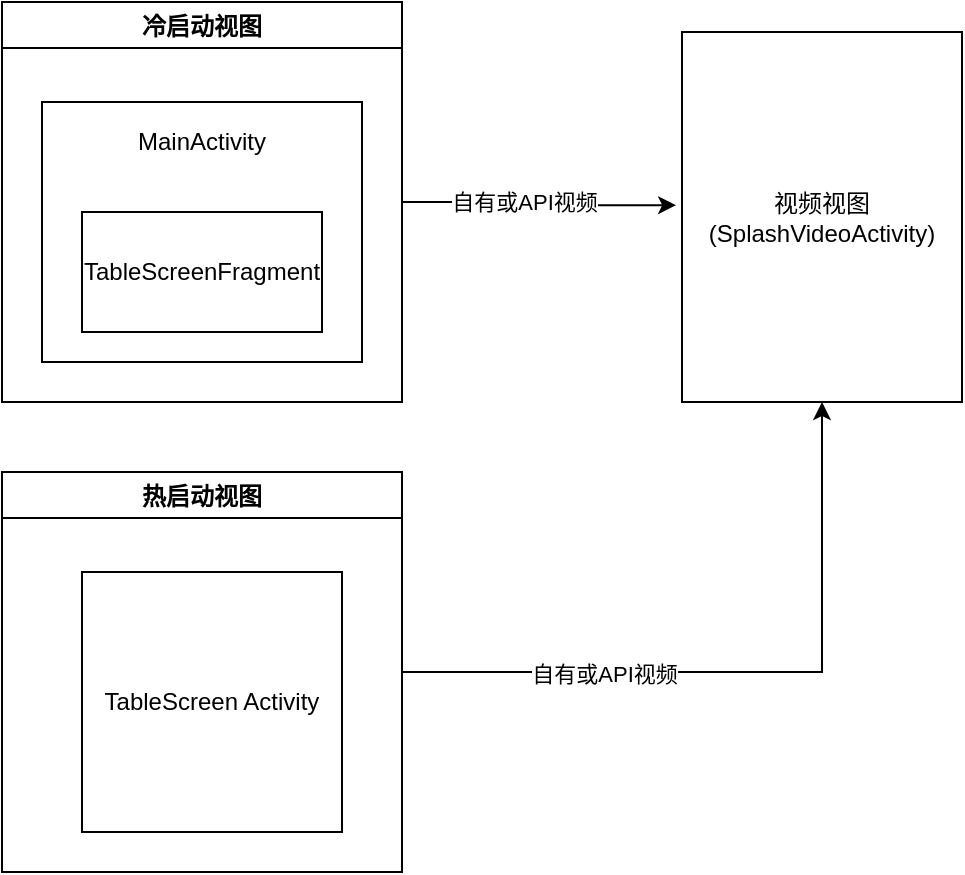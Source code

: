 <mxfile version="22.1.5" type="github">
  <diagram name="Page-1" id="9f46799a-70d6-7492-0946-bef42562c5a5">
    <mxGraphModel dx="1837" dy="771" grid="1" gridSize="10" guides="1" tooltips="1" connect="1" arrows="1" fold="1" page="1" pageScale="1" pageWidth="1100" pageHeight="850" background="none" math="0" shadow="0">
      <root>
        <mxCell id="0" />
        <mxCell id="1" parent="0" />
        <mxCell id="eTd7XkPwyjDqmSCZ6FU--1" value="冷启动视图" style="swimlane;" vertex="1" parent="1">
          <mxGeometry x="100" y="425" width="200" height="200" as="geometry" />
        </mxCell>
        <mxCell id="eTd7XkPwyjDqmSCZ6FU--2" value="" style="rounded=0;whiteSpace=wrap;html=1;" vertex="1" parent="eTd7XkPwyjDqmSCZ6FU--1">
          <mxGeometry x="20" y="50" width="160" height="130" as="geometry" />
        </mxCell>
        <mxCell id="eTd7XkPwyjDqmSCZ6FU--3" value="MainActivity" style="text;html=1;strokeColor=none;fillColor=none;align=center;verticalAlign=middle;whiteSpace=wrap;rounded=0;" vertex="1" parent="eTd7XkPwyjDqmSCZ6FU--1">
          <mxGeometry x="70" y="55" width="60" height="30" as="geometry" />
        </mxCell>
        <mxCell id="eTd7XkPwyjDqmSCZ6FU--4" value="TableScreenFragment" style="rounded=0;whiteSpace=wrap;html=1;" vertex="1" parent="eTd7XkPwyjDqmSCZ6FU--1">
          <mxGeometry x="40" y="105" width="120" height="60" as="geometry" />
        </mxCell>
        <mxCell id="eTd7XkPwyjDqmSCZ6FU--5" value="视频视图&lt;br&gt;(SplashVideoActivity&lt;span style=&quot;background-color: initial;&quot;&gt;)&lt;/span&gt;" style="rounded=0;whiteSpace=wrap;html=1;" vertex="1" parent="1">
          <mxGeometry x="440" y="440" width="140" height="185" as="geometry" />
        </mxCell>
        <mxCell id="eTd7XkPwyjDqmSCZ6FU--6" style="edgeStyle=orthogonalEdgeStyle;rounded=0;orthogonalLoop=1;jettySize=auto;html=1;exitX=1;exitY=0.5;exitDx=0;exitDy=0;entryX=-0.021;entryY=0.468;entryDx=0;entryDy=0;entryPerimeter=0;" edge="1" parent="1" source="eTd7XkPwyjDqmSCZ6FU--1" target="eTd7XkPwyjDqmSCZ6FU--5">
          <mxGeometry relative="1" as="geometry" />
        </mxCell>
        <mxCell id="eTd7XkPwyjDqmSCZ6FU--7" value="自有或API视频" style="edgeLabel;html=1;align=center;verticalAlign=middle;resizable=0;points=[];" vertex="1" connectable="0" parent="eTd7XkPwyjDqmSCZ6FU--6">
          <mxGeometry x="-0.128" y="1" relative="1" as="geometry">
            <mxPoint y="1" as="offset" />
          </mxGeometry>
        </mxCell>
        <mxCell id="eTd7XkPwyjDqmSCZ6FU--10" style="edgeStyle=orthogonalEdgeStyle;rounded=0;orthogonalLoop=1;jettySize=auto;html=1;entryX=0.5;entryY=1;entryDx=0;entryDy=0;" edge="1" parent="1" source="eTd7XkPwyjDqmSCZ6FU--8" target="eTd7XkPwyjDqmSCZ6FU--5">
          <mxGeometry relative="1" as="geometry" />
        </mxCell>
        <mxCell id="eTd7XkPwyjDqmSCZ6FU--15" value="自有或API视频" style="edgeLabel;html=1;align=center;verticalAlign=middle;resizable=0;points=[];" vertex="1" connectable="0" parent="eTd7XkPwyjDqmSCZ6FU--10">
          <mxGeometry x="-0.414" y="-1" relative="1" as="geometry">
            <mxPoint as="offset" />
          </mxGeometry>
        </mxCell>
        <mxCell id="eTd7XkPwyjDqmSCZ6FU--8" value="热启动视图" style="swimlane;" vertex="1" parent="1">
          <mxGeometry x="100" y="660" width="200" height="200" as="geometry" />
        </mxCell>
        <mxCell id="eTd7XkPwyjDqmSCZ6FU--9" value="TableScreen Activity" style="rounded=0;whiteSpace=wrap;html=1;" vertex="1" parent="eTd7XkPwyjDqmSCZ6FU--8">
          <mxGeometry x="40" y="50" width="130" height="130" as="geometry" />
        </mxCell>
      </root>
    </mxGraphModel>
  </diagram>
</mxfile>
